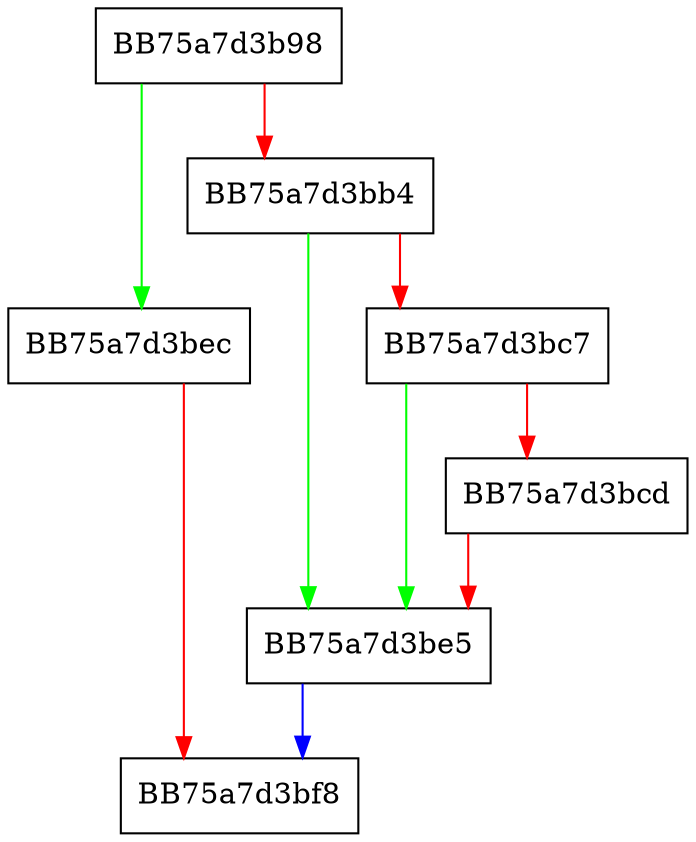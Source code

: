 digraph FgStateChange {
  node [shape="box"];
  graph [splines=ortho];
  BB75a7d3b98 -> BB75a7d3bec [color="green"];
  BB75a7d3b98 -> BB75a7d3bb4 [color="red"];
  BB75a7d3bb4 -> BB75a7d3be5 [color="green"];
  BB75a7d3bb4 -> BB75a7d3bc7 [color="red"];
  BB75a7d3bc7 -> BB75a7d3be5 [color="green"];
  BB75a7d3bc7 -> BB75a7d3bcd [color="red"];
  BB75a7d3bcd -> BB75a7d3be5 [color="red"];
  BB75a7d3be5 -> BB75a7d3bf8 [color="blue"];
  BB75a7d3bec -> BB75a7d3bf8 [color="red"];
}